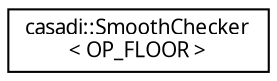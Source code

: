 digraph "Graphical Class Hierarchy"
{
  edge [fontname="FreeSans.ttf",fontsize="10",labelfontname="FreeSans.ttf",labelfontsize="10"];
  node [fontname="FreeSans.ttf",fontsize="10",shape=record];
  rankdir="LR";
  Node1 [label="casadi::SmoothChecker\l\< OP_FLOOR \>",height=0.2,width=0.4,color="black", fillcolor="white", style="filled",URL="$de/dee/structcasadi_1_1SmoothChecker_3_01OP__FLOOR_01_4.html"];
}
